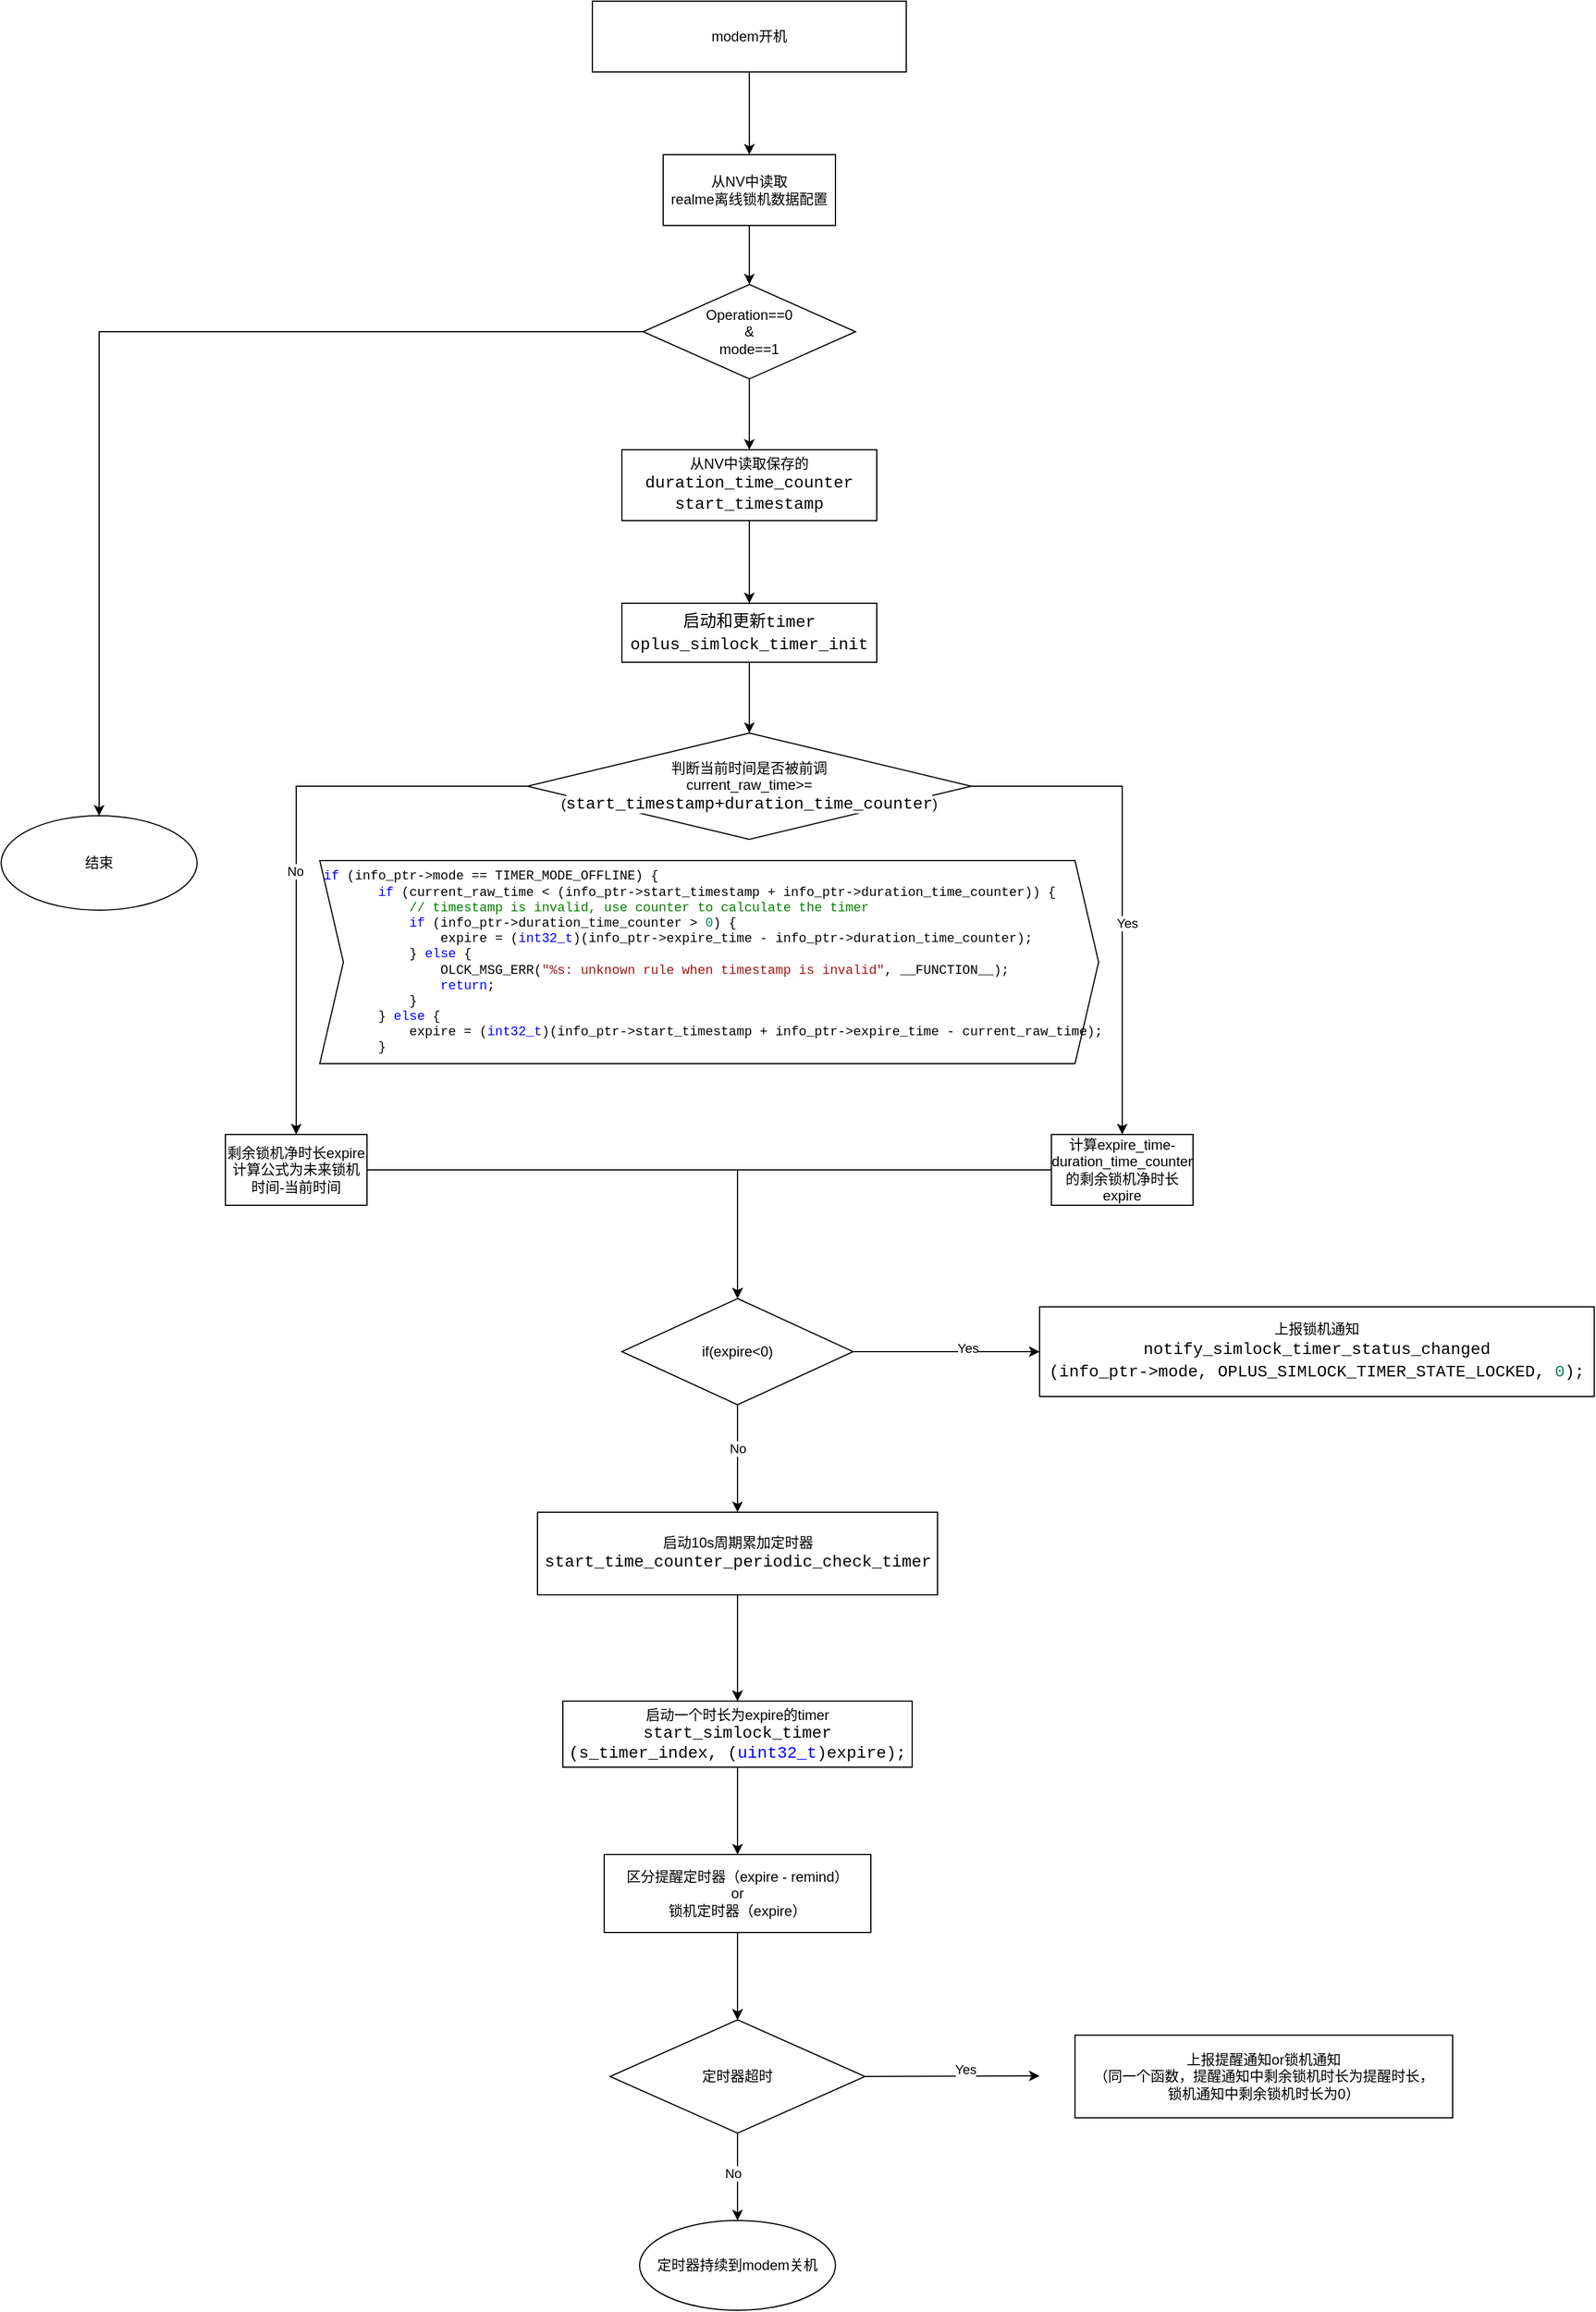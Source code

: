 <mxfile version="24.7.7">
  <diagram name="第 1 页" id="qGLRZSGBIb6sqEb73nAY">
    <mxGraphModel dx="2561" dy="995" grid="1" gridSize="10" guides="1" tooltips="1" connect="1" arrows="1" fold="1" page="1" pageScale="1" pageWidth="827" pageHeight="1169" math="0" shadow="0">
      <root>
        <mxCell id="0" />
        <mxCell id="1" parent="0" />
        <mxCell id="Ixe8CfQsJjF_cKo8F8-q-3" value="" style="edgeStyle=orthogonalEdgeStyle;rounded=0;orthogonalLoop=1;jettySize=auto;html=1;" edge="1" parent="1" source="Ixe8CfQsJjF_cKo8F8-q-1" target="Ixe8CfQsJjF_cKo8F8-q-2">
          <mxGeometry relative="1" as="geometry" />
        </mxCell>
        <mxCell id="Ixe8CfQsJjF_cKo8F8-q-1" value="modem开机" style="rounded=0;whiteSpace=wrap;html=1;" vertex="1" parent="1">
          <mxGeometry x="281" y="70" width="266" height="60" as="geometry" />
        </mxCell>
        <mxCell id="Ixe8CfQsJjF_cKo8F8-q-5" value="" style="edgeStyle=orthogonalEdgeStyle;rounded=0;orthogonalLoop=1;jettySize=auto;html=1;" edge="1" parent="1" source="Ixe8CfQsJjF_cKo8F8-q-2" target="Ixe8CfQsJjF_cKo8F8-q-4">
          <mxGeometry relative="1" as="geometry" />
        </mxCell>
        <mxCell id="Ixe8CfQsJjF_cKo8F8-q-2" value="从NV中读取&lt;div&gt;realme离线锁机数据配置&lt;/div&gt;" style="whiteSpace=wrap;html=1;rounded=0;" vertex="1" parent="1">
          <mxGeometry x="341" y="200" width="146" height="60" as="geometry" />
        </mxCell>
        <mxCell id="Ixe8CfQsJjF_cKo8F8-q-7" value="" style="edgeStyle=orthogonalEdgeStyle;rounded=0;orthogonalLoop=1;jettySize=auto;html=1;" edge="1" parent="1" source="Ixe8CfQsJjF_cKo8F8-q-4" target="Ixe8CfQsJjF_cKo8F8-q-6">
          <mxGeometry relative="1" as="geometry" />
        </mxCell>
        <mxCell id="Ixe8CfQsJjF_cKo8F8-q-10" value="" style="edgeStyle=orthogonalEdgeStyle;rounded=0;orthogonalLoop=1;jettySize=auto;html=1;" edge="1" parent="1" source="Ixe8CfQsJjF_cKo8F8-q-4" target="Ixe8CfQsJjF_cKo8F8-q-9">
          <mxGeometry relative="1" as="geometry" />
        </mxCell>
        <mxCell id="Ixe8CfQsJjF_cKo8F8-q-4" value="Operation==0&lt;div&gt;&amp;amp;&lt;div&gt;mode==1&lt;/div&gt;&lt;/div&gt;" style="rhombus;whiteSpace=wrap;html=1;rounded=0;" vertex="1" parent="1">
          <mxGeometry x="324" y="310" width="180" height="80" as="geometry" />
        </mxCell>
        <mxCell id="Ixe8CfQsJjF_cKo8F8-q-12" value="" style="edgeStyle=orthogonalEdgeStyle;rounded=0;orthogonalLoop=1;jettySize=auto;html=1;" edge="1" parent="1" source="Ixe8CfQsJjF_cKo8F8-q-6" target="Ixe8CfQsJjF_cKo8F8-q-11">
          <mxGeometry relative="1" as="geometry" />
        </mxCell>
        <mxCell id="Ixe8CfQsJjF_cKo8F8-q-6" value="从NV中读取保存的&lt;div&gt;&lt;span style=&quot;font-size: 14px; background-color: rgb(255, 255, 255); font-family: Consolas, &amp;quot;Courier New&amp;quot;, monospace; white-space: pre;&quot;&gt;duration_time_counter&lt;/span&gt;&lt;div style=&quot;font-size: 14px;&quot;&gt;&lt;div style=&quot;background-color: rgb(255, 255, 255); font-family: Consolas, &amp;quot;Courier New&amp;quot;, monospace; line-height: 19px; white-space: pre;&quot;&gt;start_timestamp&lt;/div&gt;&lt;/div&gt;&lt;/div&gt;" style="whiteSpace=wrap;html=1;rounded=0;" vertex="1" parent="1">
          <mxGeometry x="306" y="450" width="216" height="60" as="geometry" />
        </mxCell>
        <mxCell id="Ixe8CfQsJjF_cKo8F8-q-15" value="" style="edgeStyle=orthogonalEdgeStyle;rounded=0;orthogonalLoop=1;jettySize=auto;html=1;" edge="1" parent="1" source="Ixe8CfQsJjF_cKo8F8-q-8" target="Ixe8CfQsJjF_cKo8F8-q-14">
          <mxGeometry relative="1" as="geometry" />
        </mxCell>
        <mxCell id="Ixe8CfQsJjF_cKo8F8-q-18" value="No" style="edgeLabel;html=1;align=center;verticalAlign=middle;resizable=0;points=[];" vertex="1" connectable="0" parent="Ixe8CfQsJjF_cKo8F8-q-15">
          <mxGeometry x="0.089" y="-1" relative="1" as="geometry">
            <mxPoint as="offset" />
          </mxGeometry>
        </mxCell>
        <mxCell id="Ixe8CfQsJjF_cKo8F8-q-17" value="" style="edgeStyle=orthogonalEdgeStyle;rounded=0;orthogonalLoop=1;jettySize=auto;html=1;" edge="1" parent="1" source="Ixe8CfQsJjF_cKo8F8-q-8" target="Ixe8CfQsJjF_cKo8F8-q-16">
          <mxGeometry relative="1" as="geometry" />
        </mxCell>
        <mxCell id="Ixe8CfQsJjF_cKo8F8-q-23" value="Yes" style="edgeLabel;html=1;align=center;verticalAlign=middle;resizable=0;points=[];" vertex="1" connectable="0" parent="Ixe8CfQsJjF_cKo8F8-q-17">
          <mxGeometry x="0.151" y="4" relative="1" as="geometry">
            <mxPoint as="offset" />
          </mxGeometry>
        </mxCell>
        <mxCell id="Ixe8CfQsJjF_cKo8F8-q-8" value="&lt;div&gt;判断当前时间是否被前调&lt;/div&gt;current_raw_time&amp;gt;=(&lt;span style=&quot;font-family: Consolas, &amp;quot;Courier New&amp;quot;, monospace; font-size: 14px; white-space: pre; background-color: rgb(255, 255, 255);&quot;&gt;start_timestamp+&lt;/span&gt;&lt;span style=&quot;font-family: Consolas, &amp;quot;Courier New&amp;quot;, monospace; font-size: 14px; white-space: pre; background-color: rgb(255, 255, 255);&quot;&gt;duration_time_counter&lt;/span&gt;)" style="rhombus;whiteSpace=wrap;html=1;rounded=0;" vertex="1" parent="1">
          <mxGeometry x="226" y="690" width="376" height="90" as="geometry" />
        </mxCell>
        <mxCell id="Ixe8CfQsJjF_cKo8F8-q-9" value="结束" style="ellipse;whiteSpace=wrap;html=1;rounded=0;" vertex="1" parent="1">
          <mxGeometry x="-220" y="760" width="166" height="80" as="geometry" />
        </mxCell>
        <mxCell id="Ixe8CfQsJjF_cKo8F8-q-13" style="edgeStyle=orthogonalEdgeStyle;rounded=0;orthogonalLoop=1;jettySize=auto;html=1;exitX=0.5;exitY=1;exitDx=0;exitDy=0;entryX=0.5;entryY=0;entryDx=0;entryDy=0;" edge="1" parent="1" source="Ixe8CfQsJjF_cKo8F8-q-11" target="Ixe8CfQsJjF_cKo8F8-q-8">
          <mxGeometry relative="1" as="geometry" />
        </mxCell>
        <mxCell id="Ixe8CfQsJjF_cKo8F8-q-11" value="&lt;div style=&quot;background-color: rgb(255, 255, 255); font-family: Consolas, &amp;quot;Courier New&amp;quot;, monospace; font-size: 14px; line-height: 19px; white-space: pre;&quot;&gt;启动和更新timer&lt;/div&gt;&lt;div style=&quot;background-color: rgb(255, 255, 255); font-family: Consolas, &amp;quot;Courier New&amp;quot;, monospace; font-size: 14px; line-height: 19px; white-space: pre;&quot;&gt;oplus_simlock_timer_init&lt;/div&gt;" style="whiteSpace=wrap;html=1;rounded=0;" vertex="1" parent="1">
          <mxGeometry x="306" y="580" width="216" height="50" as="geometry" />
        </mxCell>
        <mxCell id="Ixe8CfQsJjF_cKo8F8-q-28" style="edgeStyle=orthogonalEdgeStyle;rounded=0;orthogonalLoop=1;jettySize=auto;html=1;exitX=1;exitY=0.5;exitDx=0;exitDy=0;entryX=0.5;entryY=0;entryDx=0;entryDy=0;" edge="1" parent="1" source="Ixe8CfQsJjF_cKo8F8-q-14" target="Ixe8CfQsJjF_cKo8F8-q-24">
          <mxGeometry relative="1" as="geometry" />
        </mxCell>
        <mxCell id="Ixe8CfQsJjF_cKo8F8-q-14" value="剩余锁机净时长expire计算公式为未来锁机时间-当前时间" style="whiteSpace=wrap;html=1;rounded=0;" vertex="1" parent="1">
          <mxGeometry x="-30" y="1030" width="120" height="60" as="geometry" />
        </mxCell>
        <mxCell id="Ixe8CfQsJjF_cKo8F8-q-29" style="edgeStyle=orthogonalEdgeStyle;rounded=0;orthogonalLoop=1;jettySize=auto;html=1;exitX=0;exitY=0.5;exitDx=0;exitDy=0;entryX=0.5;entryY=0;entryDx=0;entryDy=0;" edge="1" parent="1" source="Ixe8CfQsJjF_cKo8F8-q-16" target="Ixe8CfQsJjF_cKo8F8-q-24">
          <mxGeometry relative="1" as="geometry" />
        </mxCell>
        <mxCell id="Ixe8CfQsJjF_cKo8F8-q-16" value="计算expire_time-duration_time_counter的剩余锁机净时长expire" style="whiteSpace=wrap;html=1;rounded=0;" vertex="1" parent="1">
          <mxGeometry x="670" y="1030" width="120" height="60" as="geometry" />
        </mxCell>
        <mxCell id="Ixe8CfQsJjF_cKo8F8-q-19" value="Yes" style="text;html=1;align=center;verticalAlign=middle;resizable=0;points=[];autosize=1;strokeColor=none;fillColor=none;" vertex="1" parent="1">
          <mxGeometry x="660" y="798" width="40" height="30" as="geometry" />
        </mxCell>
        <mxCell id="Ixe8CfQsJjF_cKo8F8-q-22" value="&lt;div style=&quot;font-family: Consolas, &amp;quot;Courier New&amp;quot;, monospace; text-align: left; white-space: pre; font-size: 11px;&quot;&gt;&lt;font style=&quot;font-size: 11px;&quot;&gt;&amp;nbsp;&lt;span style=&quot;color: rgb(0, 0, 255); font-size: 11px;&quot;&gt;if&lt;/span&gt; (info_ptr-&amp;gt;mode == TIMER_MODE_OFFLINE) {&lt;/font&gt;&lt;/div&gt;&lt;div style=&quot;font-family: Consolas, &amp;quot;Courier New&amp;quot;, monospace; text-align: left; white-space: pre; font-size: 11px;&quot;&gt;&lt;font style=&quot;font-size: 11px;&quot;&gt;&amp;nbsp; &amp;nbsp; &amp;nbsp; &amp;nbsp; &lt;span style=&quot;color: rgb(0, 0, 255); font-size: 11px;&quot;&gt;if&lt;/span&gt; (current_raw_time &amp;lt; (info_ptr-&amp;gt;start_timestamp + info_ptr-&amp;gt;duration_time_counter)) {&lt;/font&gt;&lt;/div&gt;&lt;div style=&quot;font-family: Consolas, &amp;quot;Courier New&amp;quot;, monospace; text-align: left; white-space: pre; font-size: 11px;&quot;&gt;&lt;font style=&quot;font-size: 11px;&quot;&gt;&amp;nbsp; &amp;nbsp; &amp;nbsp; &amp;nbsp; &amp;nbsp; &amp;nbsp; &lt;span style=&quot;color: rgb(0, 128, 0); font-size: 11px;&quot;&gt;// timestamp is invalid, use counter to calculate the timer&lt;/span&gt;&lt;/font&gt;&lt;/div&gt;&lt;div style=&quot;font-family: Consolas, &amp;quot;Courier New&amp;quot;, monospace; text-align: left; white-space: pre; font-size: 11px;&quot;&gt;&lt;font style=&quot;font-size: 11px;&quot;&gt;&amp;nbsp; &amp;nbsp; &amp;nbsp; &amp;nbsp; &amp;nbsp; &amp;nbsp; &lt;span style=&quot;color: rgb(0, 0, 255); font-size: 11px;&quot;&gt;if&lt;/span&gt; (info_ptr-&amp;gt;duration_time_counter &amp;gt; &lt;span style=&quot;color: rgb(9, 134, 88); font-size: 11px;&quot;&gt;0&lt;/span&gt;) {&lt;/font&gt;&lt;/div&gt;&lt;div style=&quot;font-family: Consolas, &amp;quot;Courier New&amp;quot;, monospace; text-align: left; white-space: pre; font-size: 11px;&quot;&gt;&lt;font style=&quot;font-size: 11px;&quot;&gt;&amp;nbsp; &amp;nbsp; &amp;nbsp; &amp;nbsp; &amp;nbsp; &amp;nbsp; &amp;nbsp; &amp;nbsp; expire = (&lt;span style=&quot;color: rgb(0, 0, 255); font-size: 11px;&quot;&gt;int32_t&lt;/span&gt;)(info_ptr-&amp;gt;expire_time - info_ptr-&amp;gt;duration_time_counter);&lt;/font&gt;&lt;/div&gt;&lt;div style=&quot;font-family: Consolas, &amp;quot;Courier New&amp;quot;, monospace; text-align: left; white-space: pre; font-size: 11px;&quot;&gt;&lt;font style=&quot;font-size: 11px;&quot;&gt;&amp;nbsp; &amp;nbsp; &amp;nbsp; &amp;nbsp; &amp;nbsp; &amp;nbsp; } &lt;span style=&quot;color: rgb(0, 0, 255); font-size: 11px;&quot;&gt;else&lt;/span&gt; {&lt;/font&gt;&lt;/div&gt;&lt;div style=&quot;font-family: Consolas, &amp;quot;Courier New&amp;quot;, monospace; text-align: left; white-space: pre; font-size: 11px;&quot;&gt;&lt;font style=&quot;font-size: 11px;&quot;&gt;&amp;nbsp; &amp;nbsp; &amp;nbsp; &amp;nbsp; &amp;nbsp; &amp;nbsp; &amp;nbsp; &amp;nbsp; OLCK_MSG_ERR(&lt;span style=&quot;color: rgb(163, 21, 21); font-size: 11px;&quot;&gt;&quot;%s: unknown rule when timestamp is invalid&quot;&lt;/span&gt;, __FUNCTION__);&lt;/font&gt;&lt;/div&gt;&lt;div style=&quot;font-family: Consolas, &amp;quot;Courier New&amp;quot;, monospace; text-align: left; white-space: pre; font-size: 11px;&quot;&gt;&lt;font style=&quot;font-size: 11px;&quot;&gt;&amp;nbsp; &amp;nbsp; &amp;nbsp; &amp;nbsp; &amp;nbsp; &amp;nbsp; &amp;nbsp; &amp;nbsp; &lt;span style=&quot;color: rgb(0, 0, 255); font-size: 11px;&quot;&gt;return&lt;/span&gt;;&lt;/font&gt;&lt;/div&gt;&lt;div style=&quot;font-family: Consolas, &amp;quot;Courier New&amp;quot;, monospace; text-align: left; white-space: pre; font-size: 11px;&quot;&gt;&lt;font style=&quot;font-size: 11px;&quot;&gt;&amp;nbsp; &amp;nbsp; &amp;nbsp; &amp;nbsp; &amp;nbsp; &amp;nbsp; }&lt;/font&gt;&lt;/div&gt;&lt;div style=&quot;font-family: Consolas, &amp;quot;Courier New&amp;quot;, monospace; text-align: left; white-space: pre; font-size: 11px;&quot;&gt;&lt;font style=&quot;font-size: 11px;&quot;&gt;&amp;nbsp; &amp;nbsp; &amp;nbsp; &amp;nbsp; } &lt;span style=&quot;color: rgb(0, 0, 255); font-size: 11px;&quot;&gt;else&lt;/span&gt; {&lt;/font&gt;&lt;/div&gt;&lt;div style=&quot;font-family: Consolas, &amp;quot;Courier New&amp;quot;, monospace; text-align: left; white-space: pre; font-size: 11px;&quot;&gt;&lt;font style=&quot;font-size: 11px;&quot;&gt;&amp;nbsp; &amp;nbsp; &amp;nbsp; &amp;nbsp; &amp;nbsp; &amp;nbsp; expire = (&lt;span style=&quot;color: rgb(0, 0, 255); font-size: 11px;&quot;&gt;int32_t&lt;/span&gt;)(info_ptr-&amp;gt;start_timestamp + info_ptr-&amp;gt;expire_time - current_raw_time);&lt;/font&gt;&lt;/div&gt;&lt;div style=&quot;font-family: Consolas, &amp;quot;Courier New&amp;quot;, monospace; text-align: left; white-space: pre; font-size: 11px;&quot;&gt;&lt;font style=&quot;font-size: 11px;&quot;&gt;&amp;nbsp; &amp;nbsp; &amp;nbsp; &amp;nbsp; }&lt;/font&gt;&lt;/div&gt;" style="shape=step;perimeter=stepPerimeter;whiteSpace=wrap;html=1;fixedSize=1;" vertex="1" parent="1">
          <mxGeometry x="50" y="798" width="660" height="172" as="geometry" />
        </mxCell>
        <mxCell id="Ixe8CfQsJjF_cKo8F8-q-33" value="" style="edgeStyle=orthogonalEdgeStyle;rounded=0;orthogonalLoop=1;jettySize=auto;html=1;" edge="1" parent="1" source="Ixe8CfQsJjF_cKo8F8-q-24" target="Ixe8CfQsJjF_cKo8F8-q-32">
          <mxGeometry relative="1" as="geometry" />
        </mxCell>
        <mxCell id="Ixe8CfQsJjF_cKo8F8-q-34" value="Yes" style="edgeLabel;html=1;align=center;verticalAlign=middle;resizable=0;points=[];" vertex="1" connectable="0" parent="Ixe8CfQsJjF_cKo8F8-q-33">
          <mxGeometry x="0.22" y="3" relative="1" as="geometry">
            <mxPoint as="offset" />
          </mxGeometry>
        </mxCell>
        <mxCell id="Ixe8CfQsJjF_cKo8F8-q-31" value="" style="edgeStyle=orthogonalEdgeStyle;rounded=0;orthogonalLoop=1;jettySize=auto;html=1;" edge="1" parent="1" source="Ixe8CfQsJjF_cKo8F8-q-24" target="Ixe8CfQsJjF_cKo8F8-q-30">
          <mxGeometry relative="1" as="geometry" />
        </mxCell>
        <mxCell id="Ixe8CfQsJjF_cKo8F8-q-35" value="No" style="edgeLabel;html=1;align=center;verticalAlign=middle;resizable=0;points=[];" connectable="0" vertex="1" parent="Ixe8CfQsJjF_cKo8F8-q-31">
          <mxGeometry x="-0.158" y="-1" relative="1" as="geometry">
            <mxPoint as="offset" />
          </mxGeometry>
        </mxCell>
        <mxCell id="Ixe8CfQsJjF_cKo8F8-q-51" style="edgeStyle=orthogonalEdgeStyle;rounded=0;orthogonalLoop=1;jettySize=auto;html=1;exitX=0.5;exitY=1;exitDx=0;exitDy=0;entryX=0.5;entryY=0;entryDx=0;entryDy=0;" edge="1" parent="1" source="Ixe8CfQsJjF_cKo8F8-q-24" target="Ixe8CfQsJjF_cKo8F8-q-50">
          <mxGeometry relative="1" as="geometry" />
        </mxCell>
        <mxCell id="Ixe8CfQsJjF_cKo8F8-q-52" value="No" style="edgeLabel;html=1;align=center;verticalAlign=middle;resizable=0;points=[];" vertex="1" connectable="0" parent="Ixe8CfQsJjF_cKo8F8-q-51">
          <mxGeometry x="-0.198" relative="1" as="geometry">
            <mxPoint as="offset" />
          </mxGeometry>
        </mxCell>
        <mxCell id="Ixe8CfQsJjF_cKo8F8-q-24" value="if(expire&amp;lt;0)" style="rhombus;whiteSpace=wrap;html=1;rounded=0;" vertex="1" parent="1">
          <mxGeometry x="306" y="1169" width="196" height="90" as="geometry" />
        </mxCell>
        <mxCell id="Ixe8CfQsJjF_cKo8F8-q-43" value="" style="edgeStyle=orthogonalEdgeStyle;rounded=0;orthogonalLoop=1;jettySize=auto;html=1;" edge="1" parent="1" source="Ixe8CfQsJjF_cKo8F8-q-30" target="Ixe8CfQsJjF_cKo8F8-q-42">
          <mxGeometry relative="1" as="geometry" />
        </mxCell>
        <mxCell id="Ixe8CfQsJjF_cKo8F8-q-37" value="" style="edgeStyle=orthogonalEdgeStyle;rounded=0;orthogonalLoop=1;jettySize=auto;html=1;" edge="1" parent="1" source="Ixe8CfQsJjF_cKo8F8-q-30" target="Ixe8CfQsJjF_cKo8F8-q-36">
          <mxGeometry relative="1" as="geometry" />
        </mxCell>
        <mxCell id="Ixe8CfQsJjF_cKo8F8-q-30" value="启动一个时长为expire的timer&lt;div&gt;&lt;span style=&quot;background-color: rgb(255, 255, 255); font-family: Consolas, &amp;quot;Courier New&amp;quot;, monospace; font-size: 14px; white-space: pre;&quot;&gt;start_simlock_timer&lt;/span&gt;&lt;div&gt;&lt;span style=&quot;background-color: rgb(255, 255, 255); font-family: Consolas, &amp;quot;Courier New&amp;quot;, monospace; font-size: 14px; white-space: pre;&quot;&gt;(s_timer_index, (&lt;/span&gt;&lt;span style=&quot;font-family: Consolas, &amp;quot;Courier New&amp;quot;, monospace; font-size: 14px; white-space: pre; color: rgb(0, 0, 255);&quot;&gt;uint32_t&lt;/span&gt;&lt;span style=&quot;background-color: rgb(255, 255, 255); font-family: Consolas, &amp;quot;Courier New&amp;quot;, monospace; font-size: 14px; white-space: pre;&quot;&gt;)expire);&lt;/span&gt;&lt;/div&gt;&lt;/div&gt;" style="whiteSpace=wrap;html=1;rounded=0;" vertex="1" parent="1">
          <mxGeometry x="256" y="1510" width="296" height="56" as="geometry" />
        </mxCell>
        <mxCell id="Ixe8CfQsJjF_cKo8F8-q-32" value="上报锁机通知&lt;div&gt;&lt;div style=&quot;background-color: rgb(255, 255, 255); font-family: Consolas, &amp;quot;Courier New&amp;quot;, monospace; font-size: 14px; line-height: 19px; white-space: pre;&quot;&gt;notify_simlock_timer_status_changed&lt;/div&gt;&lt;div style=&quot;background-color: rgb(255, 255, 255); font-family: Consolas, &amp;quot;Courier New&amp;quot;, monospace; font-size: 14px; line-height: 19px; white-space: pre;&quot;&gt;(info_ptr-&amp;gt;mode, OPLUS_SIMLOCK_TIMER_STATE_LOCKED, &lt;span style=&quot;color: #098658;&quot;&gt;0&lt;/span&gt;);&lt;/div&gt;&lt;/div&gt;" style="whiteSpace=wrap;html=1;rounded=0;" vertex="1" parent="1">
          <mxGeometry x="660" y="1176" width="470" height="76" as="geometry" />
        </mxCell>
        <mxCell id="Ixe8CfQsJjF_cKo8F8-q-39" value="" style="edgeStyle=orthogonalEdgeStyle;rounded=0;orthogonalLoop=1;jettySize=auto;html=1;" edge="1" parent="1" source="Ixe8CfQsJjF_cKo8F8-q-36" target="Ixe8CfQsJjF_cKo8F8-q-38">
          <mxGeometry relative="1" as="geometry" />
        </mxCell>
        <mxCell id="Ixe8CfQsJjF_cKo8F8-q-48" value="No" style="edgeLabel;html=1;align=center;verticalAlign=middle;resizable=0;points=[];" vertex="1" connectable="0" parent="Ixe8CfQsJjF_cKo8F8-q-39">
          <mxGeometry x="-0.081" y="-4" relative="1" as="geometry">
            <mxPoint as="offset" />
          </mxGeometry>
        </mxCell>
        <mxCell id="Ixe8CfQsJjF_cKo8F8-q-46" style="edgeStyle=orthogonalEdgeStyle;rounded=0;orthogonalLoop=1;jettySize=auto;html=1;exitX=1;exitY=0.5;exitDx=0;exitDy=0;" edge="1" parent="1" source="Ixe8CfQsJjF_cKo8F8-q-36">
          <mxGeometry relative="1" as="geometry">
            <mxPoint x="660" y="1827.5" as="targetPoint" />
          </mxGeometry>
        </mxCell>
        <mxCell id="Ixe8CfQsJjF_cKo8F8-q-47" value="Yes" style="edgeLabel;html=1;align=center;verticalAlign=middle;resizable=0;points=[];" vertex="1" connectable="0" parent="Ixe8CfQsJjF_cKo8F8-q-46">
          <mxGeometry x="0.142" y="6" relative="1" as="geometry">
            <mxPoint as="offset" />
          </mxGeometry>
        </mxCell>
        <mxCell id="Ixe8CfQsJjF_cKo8F8-q-36" value="&lt;div&gt;&lt;span style=&quot;background-color: initial;&quot;&gt;定时器超时&lt;/span&gt;&lt;br&gt;&lt;/div&gt;" style="rhombus;whiteSpace=wrap;html=1;rounded=0;" vertex="1" parent="1">
          <mxGeometry x="296" y="1780" width="216" height="96" as="geometry" />
        </mxCell>
        <mxCell id="Ixe8CfQsJjF_cKo8F8-q-38" value="定时器持续到modem关机" style="ellipse;whiteSpace=wrap;html=1;rounded=0;" vertex="1" parent="1">
          <mxGeometry x="321" y="1950" width="166" height="76" as="geometry" />
        </mxCell>
        <mxCell id="Ixe8CfQsJjF_cKo8F8-q-44" style="edgeStyle=orthogonalEdgeStyle;rounded=0;orthogonalLoop=1;jettySize=auto;html=1;exitX=0.5;exitY=1;exitDx=0;exitDy=0;entryX=0.5;entryY=0;entryDx=0;entryDy=0;" edge="1" parent="1" source="Ixe8CfQsJjF_cKo8F8-q-42" target="Ixe8CfQsJjF_cKo8F8-q-36">
          <mxGeometry relative="1" as="geometry" />
        </mxCell>
        <mxCell id="Ixe8CfQsJjF_cKo8F8-q-42" value="区分提醒定时器（expire - remind）&lt;div&gt;or&lt;/div&gt;&lt;div&gt;锁机定时器（&lt;span style=&quot;background-color: initial;&quot;&gt;expire&lt;/span&gt;&lt;span style=&quot;background-color: initial;&quot;&gt;）&lt;/span&gt;&lt;/div&gt;" style="whiteSpace=wrap;html=1;rounded=0;" vertex="1" parent="1">
          <mxGeometry x="291" y="1640" width="226" height="66" as="geometry" />
        </mxCell>
        <mxCell id="Ixe8CfQsJjF_cKo8F8-q-45" value="上报提醒通知or锁机通知&lt;div&gt;（同一个函数，提醒通知中剩余锁机时长为提醒时长，&lt;/div&gt;&lt;div&gt;锁机通知中剩余锁机时长为0）&lt;/div&gt;" style="whiteSpace=wrap;html=1;rounded=0;" vertex="1" parent="1">
          <mxGeometry x="690" y="1793" width="320" height="70" as="geometry" />
        </mxCell>
        <mxCell id="Ixe8CfQsJjF_cKo8F8-q-53" style="edgeStyle=orthogonalEdgeStyle;rounded=0;orthogonalLoop=1;jettySize=auto;html=1;exitX=0.5;exitY=1;exitDx=0;exitDy=0;entryX=0.5;entryY=0;entryDx=0;entryDy=0;" edge="1" parent="1" source="Ixe8CfQsJjF_cKo8F8-q-50" target="Ixe8CfQsJjF_cKo8F8-q-30">
          <mxGeometry relative="1" as="geometry" />
        </mxCell>
        <mxCell id="Ixe8CfQsJjF_cKo8F8-q-50" value="启动10s周期累加定时器&lt;div&gt;&lt;div style=&quot;background-color: rgb(255, 255, 255); font-family: Consolas, &amp;quot;Courier New&amp;quot;, monospace; font-size: 14px; line-height: 19px; white-space: pre;&quot;&gt;start_time_counter_periodic_check_timer&lt;/div&gt;&lt;/div&gt;" style="rounded=0;whiteSpace=wrap;html=1;" vertex="1" parent="1">
          <mxGeometry x="234.5" y="1350" width="339" height="70" as="geometry" />
        </mxCell>
      </root>
    </mxGraphModel>
  </diagram>
</mxfile>
